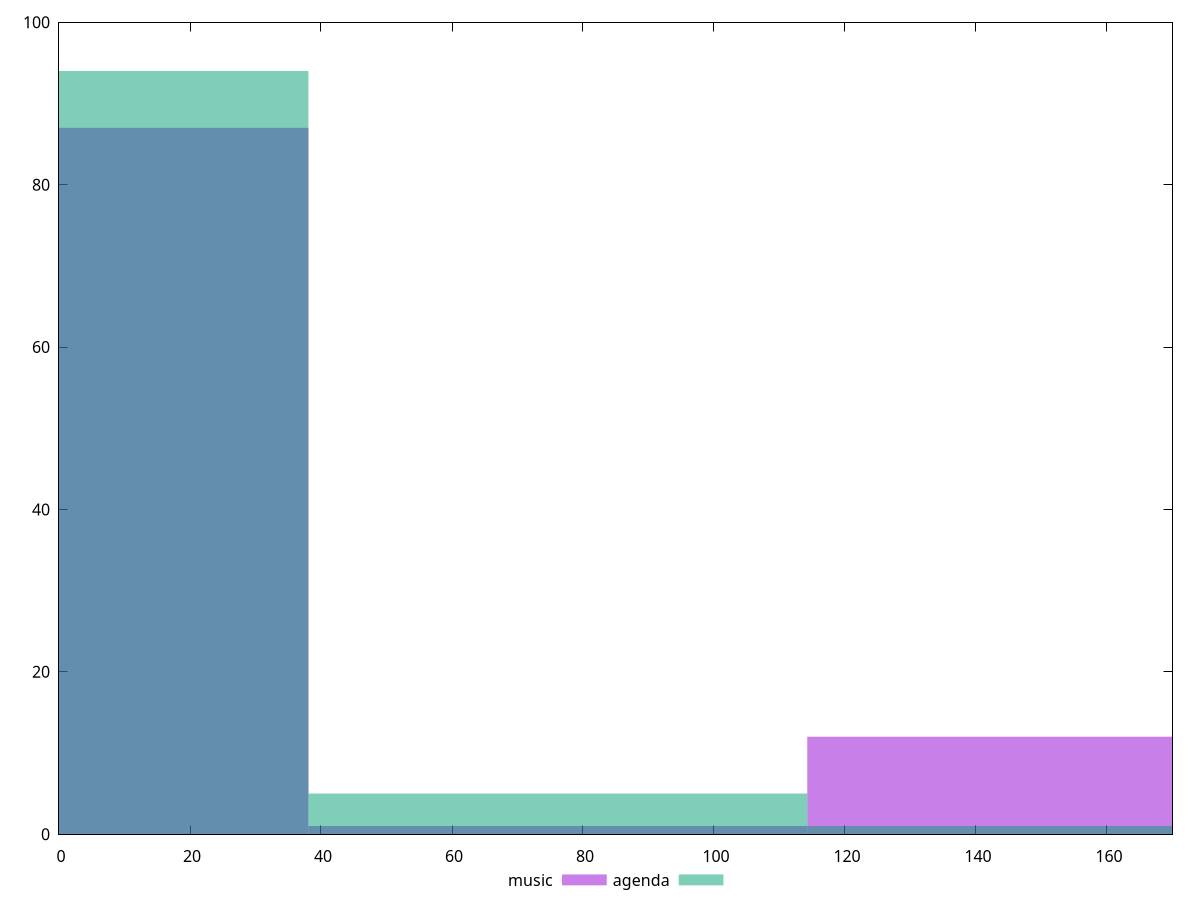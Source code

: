reset

$music <<EOF
0 87
152.31946844599273 12
76.15973422299636 1
EOF

$agenda <<EOF
0 94
152.31946844599273 1
76.15973422299636 5
EOF

set key outside below
set boxwidth 76.15973422299636
set xrange [0:170]
set yrange [0:100]
set trange [0:100]
set style fill transparent solid 0.5 noborder
set terminal svg size 640, 500 enhanced background rgb 'white'
set output "reports/report_00028_2021-02-24T12-49-42.674Z/unused-css-rules/comparison/histogram/0_vs_1.svg"

plot $music title "music" with boxes, \
     $agenda title "agenda" with boxes

reset
